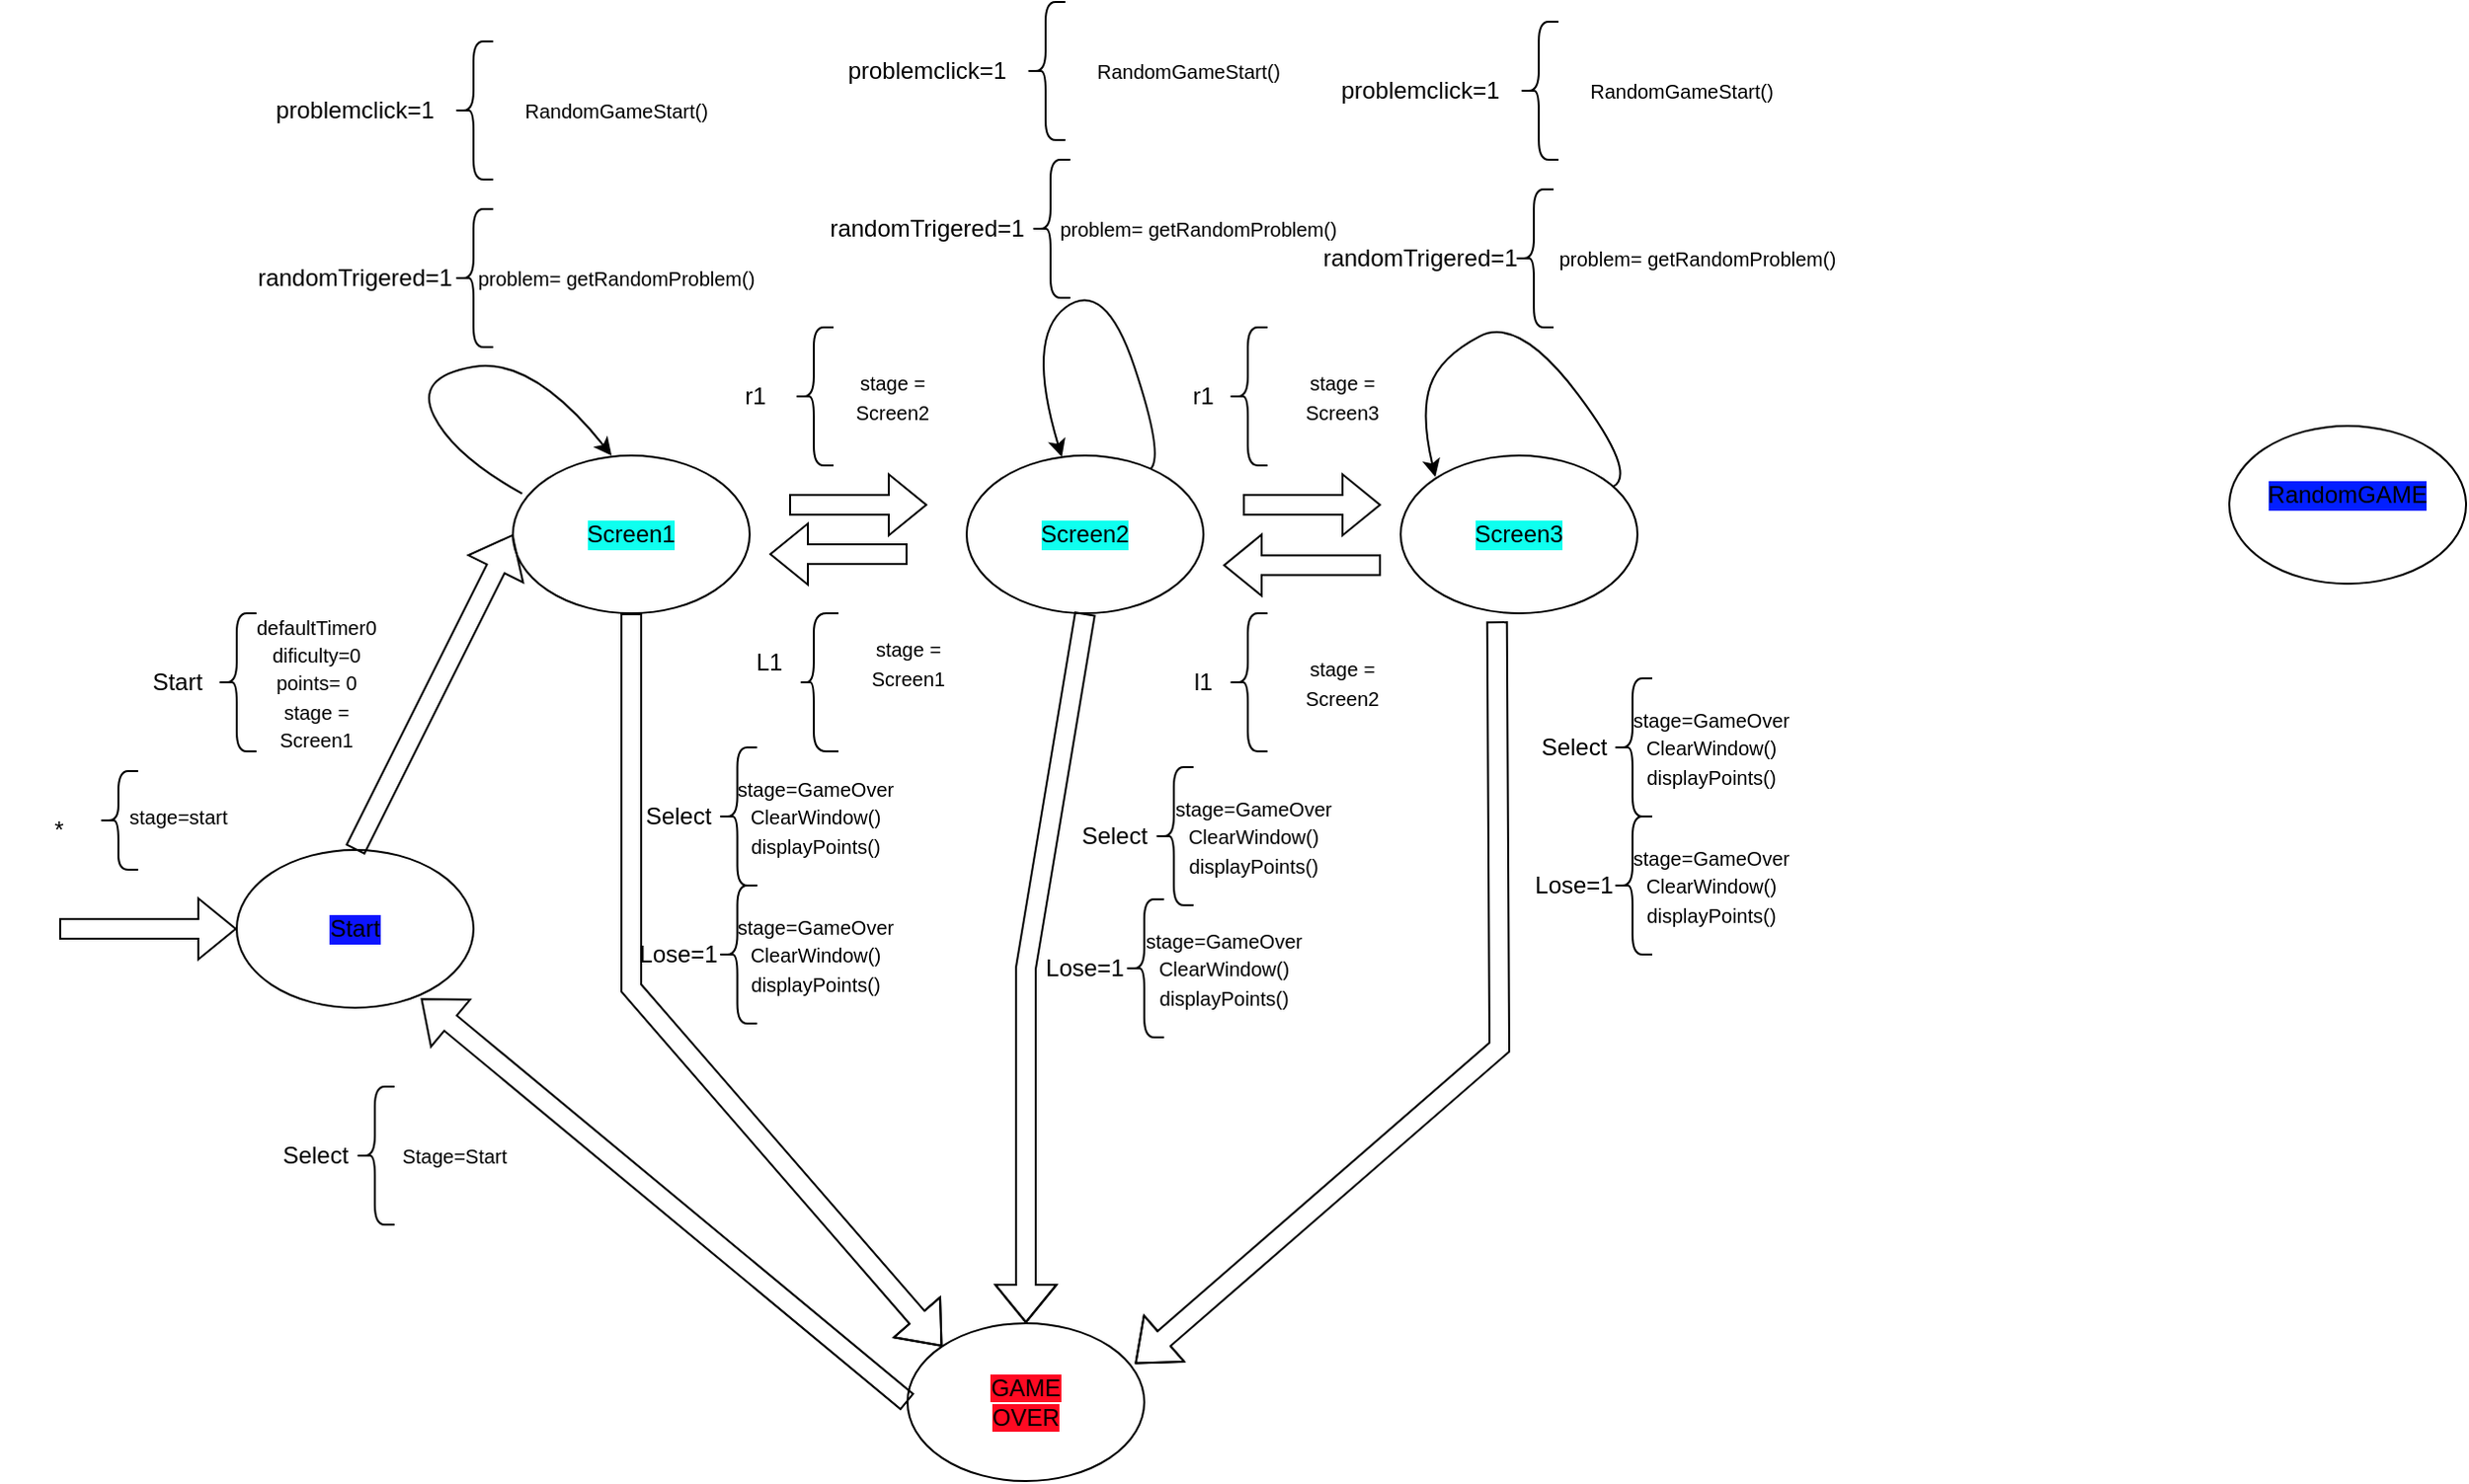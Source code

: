 <mxfile version="26.1.3">
  <diagram name="Page-1" id="00MUMhh6G_l6hy0S-XLZ">
    <mxGraphModel dx="1960" dy="2148" grid="1" gridSize="10" guides="1" tooltips="1" connect="1" arrows="1" fold="1" page="1" pageScale="1" pageWidth="850" pageHeight="1100" math="0" shadow="0">
      <root>
        <mxCell id="0" />
        <mxCell id="1" parent="0" />
        <mxCell id="oonZ4Qquk47ODJXB14Qx-2" value="" style="ellipse;whiteSpace=wrap;html=1;" vertex="1" parent="1">
          <mxGeometry x="270" y="210" width="120" height="80" as="geometry" />
        </mxCell>
        <mxCell id="oonZ4Qquk47ODJXB14Qx-3" value="" style="ellipse;whiteSpace=wrap;html=1;" vertex="1" parent="1">
          <mxGeometry x="470" y="650" width="120" height="80" as="geometry" />
        </mxCell>
        <mxCell id="oonZ4Qquk47ODJXB14Qx-4" value="" style="ellipse;whiteSpace=wrap;html=1;" vertex="1" parent="1">
          <mxGeometry x="500" y="210" width="120" height="80" as="geometry" />
        </mxCell>
        <mxCell id="oonZ4Qquk47ODJXB14Qx-5" value="" style="ellipse;whiteSpace=wrap;html=1;" vertex="1" parent="1">
          <mxGeometry x="720" y="210" width="120" height="80" as="geometry" />
        </mxCell>
        <mxCell id="oonZ4Qquk47ODJXB14Qx-6" value="" style="shape=flexArrow;endArrow=classic;html=1;rounded=0;" edge="1" parent="1">
          <mxGeometry width="50" height="50" relative="1" as="geometry">
            <mxPoint x="410" y="235" as="sourcePoint" />
            <mxPoint x="480" y="235" as="targetPoint" />
          </mxGeometry>
        </mxCell>
        <mxCell id="oonZ4Qquk47ODJXB14Qx-7" value="" style="shape=flexArrow;endArrow=classic;html=1;rounded=0;" edge="1" parent="1">
          <mxGeometry width="50" height="50" relative="1" as="geometry">
            <mxPoint x="640" y="235" as="sourcePoint" />
            <mxPoint x="710" y="235" as="targetPoint" />
          </mxGeometry>
        </mxCell>
        <mxCell id="oonZ4Qquk47ODJXB14Qx-9" value="" style="shape=flexArrow;endArrow=classic;html=1;rounded=0;entryX=0;entryY=0;entryDx=0;entryDy=0;exitX=0.5;exitY=1;exitDx=0;exitDy=0;" edge="1" parent="1" source="oonZ4Qquk47ODJXB14Qx-2" target="oonZ4Qquk47ODJXB14Qx-3">
          <mxGeometry width="50" height="50" relative="1" as="geometry">
            <mxPoint x="400" y="450" as="sourcePoint" />
            <mxPoint x="450" y="400" as="targetPoint" />
            <Array as="points">
              <mxPoint x="330" y="480" />
            </Array>
          </mxGeometry>
        </mxCell>
        <mxCell id="oonZ4Qquk47ODJXB14Qx-10" value="" style="shape=flexArrow;endArrow=classic;html=1;rounded=0;exitX=0.5;exitY=1;exitDx=0;exitDy=0;" edge="1" parent="1" source="oonZ4Qquk47ODJXB14Qx-4" target="oonZ4Qquk47ODJXB14Qx-3">
          <mxGeometry width="50" height="50" relative="1" as="geometry">
            <mxPoint x="495" y="440" as="sourcePoint" />
            <mxPoint x="565" y="440" as="targetPoint" />
            <Array as="points">
              <mxPoint x="530" y="470" />
            </Array>
          </mxGeometry>
        </mxCell>
        <mxCell id="oonZ4Qquk47ODJXB14Qx-11" value="" style="shape=flexArrow;endArrow=classic;html=1;rounded=0;entryX=0.961;entryY=0.257;entryDx=0;entryDy=0;entryPerimeter=0;exitX=0.407;exitY=1.051;exitDx=0;exitDy=0;exitPerimeter=0;" edge="1" parent="1" source="oonZ4Qquk47ODJXB14Qx-5" target="oonZ4Qquk47ODJXB14Qx-3">
          <mxGeometry width="50" height="50" relative="1" as="geometry">
            <mxPoint x="440" y="280" as="sourcePoint" />
            <mxPoint x="510" y="280" as="targetPoint" />
            <Array as="points">
              <mxPoint x="770" y="510" />
            </Array>
          </mxGeometry>
        </mxCell>
        <mxCell id="oonZ4Qquk47ODJXB14Qx-12" value="&lt;span data-darkreader-inline-bgcolor=&quot;&quot; style=&quot;background-color: rgb(255, 10, 34); --darkreader-inline-bgcolor: var(--darkreader-background-ff889d, #800017);&quot;&gt;GAME OVER&lt;/span&gt;" style="text;html=1;align=center;verticalAlign=middle;whiteSpace=wrap;rounded=0;labelBackgroundColor=default;" vertex="1" parent="1">
          <mxGeometry x="500" y="675" width="60" height="30" as="geometry" />
        </mxCell>
        <mxCell id="oonZ4Qquk47ODJXB14Qx-17" value="Screen1" style="text;html=1;align=center;verticalAlign=middle;whiteSpace=wrap;rounded=0;labelBackgroundColor=#0FFFEF;" vertex="1" parent="1">
          <mxGeometry x="300" y="235" width="60" height="30" as="geometry" />
        </mxCell>
        <mxCell id="oonZ4Qquk47ODJXB14Qx-18" value="&lt;div&gt;Screen2&lt;/div&gt;" style="text;html=1;align=center;verticalAlign=middle;whiteSpace=wrap;rounded=0;labelBackgroundColor=#0FFFEF;" vertex="1" parent="1">
          <mxGeometry x="530" y="235" width="60" height="30" as="geometry" />
        </mxCell>
        <mxCell id="oonZ4Qquk47ODJXB14Qx-19" value="Screen3" style="text;html=1;align=center;verticalAlign=middle;whiteSpace=wrap;rounded=0;labelBackgroundColor=#0FFFEF;" vertex="1" parent="1">
          <mxGeometry x="750" y="235" width="60" height="30" as="geometry" />
        </mxCell>
        <mxCell id="oonZ4Qquk47ODJXB14Qx-21" value="" style="ellipse;whiteSpace=wrap;html=1;" vertex="1" parent="1">
          <mxGeometry x="130" y="410" width="120" height="80" as="geometry" />
        </mxCell>
        <mxCell id="oonZ4Qquk47ODJXB14Qx-23" value="" style="shape=flexArrow;endArrow=classic;html=1;rounded=0;entryX=0.778;entryY=0.942;entryDx=0;entryDy=0;entryPerimeter=0;exitX=0;exitY=0.5;exitDx=0;exitDy=0;" edge="1" parent="1" source="oonZ4Qquk47ODJXB14Qx-3" target="oonZ4Qquk47ODJXB14Qx-21">
          <mxGeometry width="50" height="50" relative="1" as="geometry">
            <mxPoint x="420" y="470" as="sourcePoint" />
            <mxPoint x="470" y="420" as="targetPoint" />
          </mxGeometry>
        </mxCell>
        <mxCell id="oonZ4Qquk47ODJXB14Qx-24" value="" style="shape=flexArrow;endArrow=classic;html=1;rounded=0;entryX=0;entryY=0.5;entryDx=0;entryDy=0;exitX=0.5;exitY=0;exitDx=0;exitDy=0;" edge="1" parent="1" source="oonZ4Qquk47ODJXB14Qx-21" target="oonZ4Qquk47ODJXB14Qx-2">
          <mxGeometry width="50" height="50" relative="1" as="geometry">
            <mxPoint x="420" y="470" as="sourcePoint" />
            <mxPoint x="470" y="420" as="targetPoint" />
          </mxGeometry>
        </mxCell>
        <mxCell id="oonZ4Qquk47ODJXB14Qx-25" value="" style="shape=curlyBracket;whiteSpace=wrap;html=1;rounded=1;labelPosition=left;verticalLabelPosition=middle;align=right;verticalAlign=middle;" vertex="1" parent="1">
          <mxGeometry x="60" y="370" width="20" height="50" as="geometry" />
        </mxCell>
        <mxCell id="oonZ4Qquk47ODJXB14Qx-27" value="" style="shape=flexArrow;endArrow=classic;html=1;rounded=0;entryX=0;entryY=0.5;entryDx=0;entryDy=0;" edge="1" parent="1" target="oonZ4Qquk47ODJXB14Qx-21">
          <mxGeometry width="50" height="50" relative="1" as="geometry">
            <mxPoint x="40" y="450" as="sourcePoint" />
            <mxPoint x="110" y="410" as="targetPoint" />
          </mxGeometry>
        </mxCell>
        <mxCell id="oonZ4Qquk47ODJXB14Qx-29" value="*" style="text;html=1;align=center;verticalAlign=middle;whiteSpace=wrap;rounded=0;" vertex="1" parent="1">
          <mxGeometry x="10" y="380" width="60" height="40" as="geometry" />
        </mxCell>
        <mxCell id="oonZ4Qquk47ODJXB14Qx-31" value="" style="shape=curlyBracket;whiteSpace=wrap;html=1;rounded=1;labelPosition=left;verticalLabelPosition=middle;align=right;verticalAlign=middle;" vertex="1" parent="1">
          <mxGeometry x="120" y="290" width="20" height="70" as="geometry" />
        </mxCell>
        <mxCell id="oonZ4Qquk47ODJXB14Qx-32" value="Start" style="text;html=1;align=center;verticalAlign=middle;whiteSpace=wrap;rounded=0;rotation=0;" vertex="1" parent="1">
          <mxGeometry x="70" y="310" width="60" height="30" as="geometry" />
        </mxCell>
        <mxCell id="oonZ4Qquk47ODJXB14Qx-33" value="&amp;nbsp;" style="text;whiteSpace=wrap;html=1;" vertex="1" parent="1">
          <mxGeometry x="140" y="160" width="40" height="40" as="geometry" />
        </mxCell>
        <mxCell id="oonZ4Qquk47ODJXB14Qx-34" value="&lt;div&gt;&lt;font size=&quot;1&quot;&gt;defaultTimer0&lt;/font&gt;&lt;/div&gt;&lt;div&gt;&lt;font size=&quot;1&quot;&gt;dificulty=0&lt;/font&gt;&lt;/div&gt;&lt;div&gt;&lt;font size=&quot;1&quot;&gt;points= 0&lt;/font&gt;&lt;/div&gt;&lt;div&gt;&lt;font size=&quot;1&quot;&gt;stage = Screen1&lt;/font&gt;&lt;/div&gt;" style="text;html=1;align=center;verticalAlign=middle;whiteSpace=wrap;rounded=0;" vertex="1" parent="1">
          <mxGeometry x="132.5" y="300" width="75" height="50" as="geometry" />
        </mxCell>
        <mxCell id="oonZ4Qquk47ODJXB14Qx-38" value="&lt;font size=&quot;1&quot;&gt;stage=start&lt;/font&gt;" style="text;html=1;align=center;verticalAlign=middle;resizable=0;points=[];autosize=1;strokeColor=none;fillColor=none;" vertex="1" parent="1">
          <mxGeometry x="65" y="378" width="70" height="30" as="geometry" />
        </mxCell>
        <mxCell id="oonZ4Qquk47ODJXB14Qx-39" value="Start" style="text;html=1;align=center;verticalAlign=middle;whiteSpace=wrap;rounded=0;labelBackgroundColor=#0C14FF;" vertex="1" parent="1">
          <mxGeometry x="160" y="435" width="60" height="30" as="geometry" />
        </mxCell>
        <mxCell id="oonZ4Qquk47ODJXB14Qx-42" value="" style="shape=flexArrow;endArrow=classic;html=1;rounded=0;" edge="1" parent="1">
          <mxGeometry width="50" height="50" relative="1" as="geometry">
            <mxPoint x="470" y="260" as="sourcePoint" />
            <mxPoint x="400" y="260" as="targetPoint" />
          </mxGeometry>
        </mxCell>
        <mxCell id="oonZ4Qquk47ODJXB14Qx-43" value="" style="shape=flexArrow;endArrow=classic;html=1;rounded=0;" edge="1" parent="1">
          <mxGeometry width="50" height="50" relative="1" as="geometry">
            <mxPoint x="710" y="265.59" as="sourcePoint" />
            <mxPoint x="630" y="265.59" as="targetPoint" />
          </mxGeometry>
        </mxCell>
        <mxCell id="oonZ4Qquk47ODJXB14Qx-45" value="" style="shape=curlyBracket;whiteSpace=wrap;html=1;rounded=1;labelPosition=left;verticalLabelPosition=middle;align=right;verticalAlign=middle;" vertex="1" parent="1">
          <mxGeometry x="412.5" y="145" width="20" height="70" as="geometry" />
        </mxCell>
        <mxCell id="oonZ4Qquk47ODJXB14Qx-46" value="r1" style="text;html=1;align=center;verticalAlign=middle;whiteSpace=wrap;rounded=0;rotation=0;" vertex="1" parent="1">
          <mxGeometry x="362.5" y="165" width="60" height="30" as="geometry" />
        </mxCell>
        <mxCell id="oonZ4Qquk47ODJXB14Qx-47" value="&lt;div&gt;&lt;font size=&quot;1&quot;&gt;stage = Screen2&lt;/font&gt;&lt;/div&gt;" style="text;html=1;align=center;verticalAlign=middle;whiteSpace=wrap;rounded=0;" vertex="1" parent="1">
          <mxGeometry x="425" y="155" width="75" height="50" as="geometry" />
        </mxCell>
        <mxCell id="oonZ4Qquk47ODJXB14Qx-48" value="r1" style="text;html=1;align=center;verticalAlign=middle;whiteSpace=wrap;rounded=0;rotation=0;" vertex="1" parent="1">
          <mxGeometry x="590" y="165" width="60" height="30" as="geometry" />
        </mxCell>
        <mxCell id="oonZ4Qquk47ODJXB14Qx-49" value="&lt;div&gt;&lt;font size=&quot;1&quot;&gt;stage = Screen3&lt;/font&gt;&lt;/div&gt;" style="text;html=1;align=center;verticalAlign=middle;whiteSpace=wrap;rounded=0;" vertex="1" parent="1">
          <mxGeometry x="652.5" y="155" width="75" height="50" as="geometry" />
        </mxCell>
        <mxCell id="oonZ4Qquk47ODJXB14Qx-50" value="" style="shape=curlyBracket;whiteSpace=wrap;html=1;rounded=1;labelPosition=left;verticalLabelPosition=middle;align=right;verticalAlign=middle;" vertex="1" parent="1">
          <mxGeometry x="632.5" y="145" width="20" height="70" as="geometry" />
        </mxCell>
        <mxCell id="oonZ4Qquk47ODJXB14Qx-51" value="L1" style="text;html=1;align=center;verticalAlign=middle;whiteSpace=wrap;rounded=0;rotation=0;" vertex="1" parent="1">
          <mxGeometry x="370" y="300" width="60" height="30" as="geometry" />
        </mxCell>
        <mxCell id="oonZ4Qquk47ODJXB14Qx-52" value="&lt;div&gt;&lt;font size=&quot;1&quot;&gt;stage = Screen1&lt;/font&gt;&lt;/div&gt;" style="text;html=1;align=center;verticalAlign=middle;whiteSpace=wrap;rounded=0;" vertex="1" parent="1">
          <mxGeometry x="432.5" y="290" width="75" height="50" as="geometry" />
        </mxCell>
        <mxCell id="oonZ4Qquk47ODJXB14Qx-53" value="" style="shape=curlyBracket;whiteSpace=wrap;html=1;rounded=1;labelPosition=left;verticalLabelPosition=middle;align=right;verticalAlign=middle;size=0.375;" vertex="1" parent="1">
          <mxGeometry x="415" y="290" width="20" height="70" as="geometry" />
        </mxCell>
        <mxCell id="oonZ4Qquk47ODJXB14Qx-55" value="l1" style="text;html=1;align=center;verticalAlign=middle;whiteSpace=wrap;rounded=0;rotation=0;" vertex="1" parent="1">
          <mxGeometry x="590" y="310" width="60" height="30" as="geometry" />
        </mxCell>
        <mxCell id="oonZ4Qquk47ODJXB14Qx-56" value="&lt;div&gt;&lt;font size=&quot;1&quot;&gt;stage = Screen2&lt;/font&gt;&lt;/div&gt;" style="text;html=1;align=center;verticalAlign=middle;whiteSpace=wrap;rounded=0;" vertex="1" parent="1">
          <mxGeometry x="652.5" y="300" width="75" height="50" as="geometry" />
        </mxCell>
        <mxCell id="oonZ4Qquk47ODJXB14Qx-57" value="" style="shape=curlyBracket;whiteSpace=wrap;html=1;rounded=1;labelPosition=left;verticalLabelPosition=middle;align=right;verticalAlign=middle;" vertex="1" parent="1">
          <mxGeometry x="632.5" y="290" width="20" height="70" as="geometry" />
        </mxCell>
        <mxCell id="oonZ4Qquk47ODJXB14Qx-59" value="" style="curved=1;endArrow=classic;html=1;rounded=0;" edge="1" parent="1" source="oonZ4Qquk47ODJXB14Qx-4" target="oonZ4Qquk47ODJXB14Qx-4">
          <mxGeometry width="50" height="50" relative="1" as="geometry">
            <mxPoint x="530" y="200" as="sourcePoint" />
            <mxPoint x="580" y="150" as="targetPoint" />
            <Array as="points">
              <mxPoint x="600" y="210" />
              <mxPoint x="570" y="120" />
              <mxPoint x="530" y="150" />
            </Array>
          </mxGeometry>
        </mxCell>
        <mxCell id="oonZ4Qquk47ODJXB14Qx-60" value="" style="curved=1;endArrow=classic;html=1;rounded=0;exitX=0.039;exitY=0.242;exitDx=0;exitDy=0;exitPerimeter=0;entryX=0.417;entryY=0;entryDx=0;entryDy=0;entryPerimeter=0;" edge="1" parent="1" source="oonZ4Qquk47ODJXB14Qx-2" target="oonZ4Qquk47ODJXB14Qx-2">
          <mxGeometry width="50" height="50" relative="1" as="geometry">
            <mxPoint x="220" y="220" as="sourcePoint" />
            <mxPoint x="270" y="170" as="targetPoint" />
            <Array as="points">
              <mxPoint x="240" y="210" />
              <mxPoint x="220" y="170" />
              <mxPoint x="280" y="160" />
            </Array>
          </mxGeometry>
        </mxCell>
        <mxCell id="oonZ4Qquk47ODJXB14Qx-61" value="" style="curved=1;endArrow=classic;html=1;rounded=0;entryX=0;entryY=0;entryDx=0;entryDy=0;" edge="1" parent="1" source="oonZ4Qquk47ODJXB14Qx-5">
          <mxGeometry width="50" height="50" relative="1" as="geometry">
            <mxPoint x="790" y="219.14" as="sourcePoint" />
            <mxPoint x="737.574" y="220.856" as="targetPoint" />
            <Array as="points">
              <mxPoint x="840" y="219.14" />
              <mxPoint x="780" y="139.14" />
              <mxPoint x="740" y="160" />
              <mxPoint x="730" y="189.14" />
            </Array>
          </mxGeometry>
        </mxCell>
        <mxCell id="oonZ4Qquk47ODJXB14Qx-63" value="" style="shape=curlyBracket;whiteSpace=wrap;html=1;rounded=1;labelPosition=left;verticalLabelPosition=middle;align=right;verticalAlign=middle;" vertex="1" parent="1">
          <mxGeometry x="240" y="85" width="20" height="70" as="geometry" />
        </mxCell>
        <mxCell id="oonZ4Qquk47ODJXB14Qx-66" value="" style="shape=curlyBracket;whiteSpace=wrap;html=1;rounded=1;labelPosition=left;verticalLabelPosition=middle;align=right;verticalAlign=middle;" vertex="1" parent="1">
          <mxGeometry x="532.5" y="60" width="20" height="70" as="geometry" />
        </mxCell>
        <mxCell id="oonZ4Qquk47ODJXB14Qx-67" value="randomTrigered=1" style="text;html=1;align=center;verticalAlign=middle;whiteSpace=wrap;rounded=0;rotation=0;" vertex="1" parent="1">
          <mxGeometry x="450" y="80" width="60" height="30" as="geometry" />
        </mxCell>
        <mxCell id="oonZ4Qquk47ODJXB14Qx-68" value="&lt;font size=&quot;1&quot;&gt;problem= getRandomProblem()&lt;/font&gt;" style="text;html=1;align=center;verticalAlign=middle;whiteSpace=wrap;rounded=0;" vertex="1" parent="1">
          <mxGeometry x="545" y="70" width="145" height="50" as="geometry" />
        </mxCell>
        <mxCell id="oonZ4Qquk47ODJXB14Qx-69" value="" style="shape=curlyBracket;whiteSpace=wrap;html=1;rounded=1;labelPosition=left;verticalLabelPosition=middle;align=right;verticalAlign=middle;" vertex="1" parent="1">
          <mxGeometry x="777.5" y="75" width="20" height="70" as="geometry" />
        </mxCell>
        <mxCell id="oonZ4Qquk47ODJXB14Qx-72" value="randomTrigered=1" style="text;html=1;align=center;verticalAlign=middle;whiteSpace=wrap;rounded=0;rotation=0;" vertex="1" parent="1">
          <mxGeometry x="160" y="105" width="60" height="30" as="geometry" />
        </mxCell>
        <mxCell id="oonZ4Qquk47ODJXB14Qx-73" value="randomTrigered=1" style="text;html=1;align=center;verticalAlign=middle;whiteSpace=wrap;rounded=0;rotation=0;" vertex="1" parent="1">
          <mxGeometry x="700" y="95" width="60" height="30" as="geometry" />
        </mxCell>
        <mxCell id="oonZ4Qquk47ODJXB14Qx-74" value="&lt;font size=&quot;1&quot;&gt;problem= getRandomProblem()&lt;/font&gt;" style="text;html=1;align=center;verticalAlign=middle;whiteSpace=wrap;rounded=0;" vertex="1" parent="1">
          <mxGeometry x="250" y="95" width="145" height="50" as="geometry" />
        </mxCell>
        <mxCell id="oonZ4Qquk47ODJXB14Qx-75" value="&lt;font size=&quot;1&quot;&gt;problem= getRandomProblem()&lt;/font&gt;" style="text;html=1;align=center;verticalAlign=middle;whiteSpace=wrap;rounded=0;" vertex="1" parent="1">
          <mxGeometry x="797.5" y="85" width="145" height="50" as="geometry" />
        </mxCell>
        <mxCell id="oonZ4Qquk47ODJXB14Qx-76" value="" style="shape=curlyBracket;whiteSpace=wrap;html=1;rounded=1;labelPosition=left;verticalLabelPosition=middle;align=right;verticalAlign=middle;" vertex="1" parent="1">
          <mxGeometry x="190" y="530" width="20" height="70" as="geometry" />
        </mxCell>
        <mxCell id="oonZ4Qquk47ODJXB14Qx-77" value="Select" style="text;html=1;align=center;verticalAlign=middle;whiteSpace=wrap;rounded=0;rotation=0;" vertex="1" parent="1">
          <mxGeometry x="140" y="550" width="60" height="30" as="geometry" />
        </mxCell>
        <mxCell id="oonZ4Qquk47ODJXB14Qx-78" value="&lt;font size=&quot;1&quot;&gt;Stage=Start&lt;/font&gt;" style="text;html=1;align=center;verticalAlign=middle;whiteSpace=wrap;rounded=0;" vertex="1" parent="1">
          <mxGeometry x="202.5" y="540" width="75" height="50" as="geometry" />
        </mxCell>
        <mxCell id="oonZ4Qquk47ODJXB14Qx-82" value="" style="shape=curlyBracket;whiteSpace=wrap;html=1;rounded=1;labelPosition=left;verticalLabelPosition=middle;align=right;verticalAlign=middle;" vertex="1" parent="1">
          <mxGeometry x="373.75" y="358" width="20" height="70" as="geometry" />
        </mxCell>
        <mxCell id="oonZ4Qquk47ODJXB14Qx-83" value="Select" style="text;html=1;align=center;verticalAlign=middle;whiteSpace=wrap;rounded=0;rotation=0;" vertex="1" parent="1">
          <mxGeometry x="323.75" y="378" width="60" height="30" as="geometry" />
        </mxCell>
        <mxCell id="oonZ4Qquk47ODJXB14Qx-84" value="&lt;div&gt;&lt;font size=&quot;1&quot;&gt;stage=GameOver&lt;br&gt;&lt;/font&gt;&lt;/div&gt;&lt;div&gt;&lt;font size=&quot;1&quot;&gt;ClearWindow()&lt;/font&gt;&lt;/div&gt;&lt;font size=&quot;1&quot;&gt;displayPoints()&lt;/font&gt;" style="text;html=1;align=center;verticalAlign=middle;whiteSpace=wrap;rounded=0;" vertex="1" parent="1">
          <mxGeometry x="386.25" y="368" width="75" height="50" as="geometry" />
        </mxCell>
        <mxCell id="oonZ4Qquk47ODJXB14Qx-85" value="" style="shape=curlyBracket;whiteSpace=wrap;html=1;rounded=1;labelPosition=left;verticalLabelPosition=middle;align=right;verticalAlign=middle;" vertex="1" parent="1">
          <mxGeometry x="373.75" y="428" width="20" height="70" as="geometry" />
        </mxCell>
        <mxCell id="oonZ4Qquk47ODJXB14Qx-86" value="Lose=1" style="text;html=1;align=center;verticalAlign=middle;whiteSpace=wrap;rounded=0;rotation=0;" vertex="1" parent="1">
          <mxGeometry x="323.75" y="448" width="60" height="30" as="geometry" />
        </mxCell>
        <mxCell id="oonZ4Qquk47ODJXB14Qx-87" value="&lt;div&gt;&lt;font size=&quot;1&quot;&gt;stage=GameOver&lt;/font&gt;&lt;div&gt;&lt;font size=&quot;1&quot;&gt;ClearWindow()&lt;/font&gt;&lt;/div&gt;&lt;font size=&quot;1&quot;&gt;displayPoints()&lt;/font&gt;&lt;/div&gt;" style="text;html=1;align=center;verticalAlign=middle;whiteSpace=wrap;rounded=0;" vertex="1" parent="1">
          <mxGeometry x="386.25" y="438" width="75" height="50" as="geometry" />
        </mxCell>
        <mxCell id="oonZ4Qquk47ODJXB14Qx-91" value="" style="shape=curlyBracket;whiteSpace=wrap;html=1;rounded=1;labelPosition=left;verticalLabelPosition=middle;align=right;verticalAlign=middle;" vertex="1" parent="1">
          <mxGeometry x="595" y="368" width="20" height="70" as="geometry" />
        </mxCell>
        <mxCell id="oonZ4Qquk47ODJXB14Qx-92" value="Select" style="text;html=1;align=center;verticalAlign=middle;whiteSpace=wrap;rounded=0;rotation=0;" vertex="1" parent="1">
          <mxGeometry x="545" y="388" width="60" height="30" as="geometry" />
        </mxCell>
        <mxCell id="oonZ4Qquk47ODJXB14Qx-93" value="&lt;div&gt;&lt;font size=&quot;1&quot;&gt;stage=GameOver&lt;/font&gt;&lt;div&gt;&lt;font size=&quot;1&quot;&gt;ClearWindow()&lt;/font&gt;&lt;/div&gt;&lt;font size=&quot;1&quot;&gt;displayPoints()&lt;/font&gt;&lt;/div&gt;" style="text;html=1;align=center;verticalAlign=middle;whiteSpace=wrap;rounded=0;" vertex="1" parent="1">
          <mxGeometry x="607.5" y="378" width="75" height="50" as="geometry" />
        </mxCell>
        <mxCell id="oonZ4Qquk47ODJXB14Qx-94" value="" style="shape=curlyBracket;whiteSpace=wrap;html=1;rounded=1;labelPosition=left;verticalLabelPosition=middle;align=right;verticalAlign=middle;" vertex="1" parent="1">
          <mxGeometry x="580" y="435" width="20" height="70" as="geometry" />
        </mxCell>
        <mxCell id="oonZ4Qquk47ODJXB14Qx-95" value="Lose=1" style="text;html=1;align=center;verticalAlign=middle;whiteSpace=wrap;rounded=0;rotation=0;" vertex="1" parent="1">
          <mxGeometry x="530" y="455" width="60" height="30" as="geometry" />
        </mxCell>
        <mxCell id="oonZ4Qquk47ODJXB14Qx-96" value="&lt;div&gt;&lt;font size=&quot;1&quot;&gt;stage=GameOver&lt;/font&gt;&lt;div&gt;&lt;font size=&quot;1&quot;&gt;ClearWindow()&lt;/font&gt;&lt;/div&gt;&lt;font size=&quot;1&quot;&gt;displayPoints()&lt;/font&gt;&lt;/div&gt;" style="text;html=1;align=center;verticalAlign=middle;whiteSpace=wrap;rounded=0;" vertex="1" parent="1">
          <mxGeometry x="592.5" y="445" width="75" height="50" as="geometry" />
        </mxCell>
        <mxCell id="oonZ4Qquk47ODJXB14Qx-97" value="" style="shape=curlyBracket;whiteSpace=wrap;html=1;rounded=1;labelPosition=left;verticalLabelPosition=middle;align=right;verticalAlign=middle;" vertex="1" parent="1">
          <mxGeometry x="827.5" y="323" width="20" height="70" as="geometry" />
        </mxCell>
        <mxCell id="oonZ4Qquk47ODJXB14Qx-98" value="Select" style="text;html=1;align=center;verticalAlign=middle;whiteSpace=wrap;rounded=0;rotation=0;" vertex="1" parent="1">
          <mxGeometry x="777.5" y="343" width="60" height="30" as="geometry" />
        </mxCell>
        <mxCell id="oonZ4Qquk47ODJXB14Qx-99" value="&lt;div&gt;&lt;font size=&quot;1&quot;&gt;stage=GameOver&lt;br&gt;&lt;/font&gt;&lt;/div&gt;&lt;div&gt;&lt;font size=&quot;1&quot;&gt;ClearWindow()&lt;/font&gt;&lt;/div&gt;&lt;font size=&quot;1&quot;&gt;displayPoints()&lt;/font&gt;" style="text;html=1;align=center;verticalAlign=middle;whiteSpace=wrap;rounded=0;" vertex="1" parent="1">
          <mxGeometry x="840" y="333" width="75" height="50" as="geometry" />
        </mxCell>
        <mxCell id="oonZ4Qquk47ODJXB14Qx-100" value="" style="shape=curlyBracket;whiteSpace=wrap;html=1;rounded=1;labelPosition=left;verticalLabelPosition=middle;align=right;verticalAlign=middle;" vertex="1" parent="1">
          <mxGeometry x="827.5" y="393" width="20" height="70" as="geometry" />
        </mxCell>
        <mxCell id="oonZ4Qquk47ODJXB14Qx-101" value="Lose=1" style="text;html=1;align=center;verticalAlign=middle;whiteSpace=wrap;rounded=0;rotation=0;" vertex="1" parent="1">
          <mxGeometry x="777.5" y="413" width="60" height="30" as="geometry" />
        </mxCell>
        <mxCell id="oonZ4Qquk47ODJXB14Qx-102" value="&lt;div&gt;&lt;font size=&quot;1&quot;&gt;stage=GameOver&lt;/font&gt;&lt;div&gt;&lt;font size=&quot;1&quot;&gt;ClearWindow()&lt;/font&gt;&lt;/div&gt;&lt;font size=&quot;1&quot;&gt;displayPoints()&lt;/font&gt;&lt;/div&gt;" style="text;html=1;align=center;verticalAlign=middle;whiteSpace=wrap;rounded=0;" vertex="1" parent="1">
          <mxGeometry x="840" y="403" width="75" height="50" as="geometry" />
        </mxCell>
        <mxCell id="oonZ4Qquk47ODJXB14Qx-113" value="" style="shape=curlyBracket;whiteSpace=wrap;html=1;rounded=1;labelPosition=left;verticalLabelPosition=middle;align=right;verticalAlign=middle;" vertex="1" parent="1">
          <mxGeometry x="240" width="20" height="70" as="geometry" />
        </mxCell>
        <mxCell id="oonZ4Qquk47ODJXB14Qx-114" value="problemclick=1" style="text;html=1;align=center;verticalAlign=middle;whiteSpace=wrap;rounded=0;rotation=0;" vertex="1" parent="1">
          <mxGeometry x="160" y="20" width="60" height="30" as="geometry" />
        </mxCell>
        <mxCell id="oonZ4Qquk47ODJXB14Qx-115" value="&lt;font size=&quot;1&quot;&gt;RandomGameStart()&lt;/font&gt;" style="text;html=1;align=center;verticalAlign=middle;whiteSpace=wrap;rounded=0;" vertex="1" parent="1">
          <mxGeometry x="250" y="10" width="145" height="50" as="geometry" />
        </mxCell>
        <mxCell id="oonZ4Qquk47ODJXB14Qx-116" value="" style="shape=curlyBracket;whiteSpace=wrap;html=1;rounded=1;labelPosition=left;verticalLabelPosition=middle;align=right;verticalAlign=middle;" vertex="1" parent="1">
          <mxGeometry x="530" y="-20" width="20" height="70" as="geometry" />
        </mxCell>
        <mxCell id="oonZ4Qquk47ODJXB14Qx-117" value="problemclick=1" style="text;html=1;align=center;verticalAlign=middle;whiteSpace=wrap;rounded=0;rotation=0;" vertex="1" parent="1">
          <mxGeometry x="450" width="60" height="30" as="geometry" />
        </mxCell>
        <mxCell id="oonZ4Qquk47ODJXB14Qx-118" value="&lt;font size=&quot;1&quot;&gt;RandomGameStart()&lt;/font&gt;" style="text;html=1;align=center;verticalAlign=middle;whiteSpace=wrap;rounded=0;" vertex="1" parent="1">
          <mxGeometry x="540" y="-10" width="145" height="50" as="geometry" />
        </mxCell>
        <mxCell id="oonZ4Qquk47ODJXB14Qx-119" value="" style="shape=curlyBracket;whiteSpace=wrap;html=1;rounded=1;labelPosition=left;verticalLabelPosition=middle;align=right;verticalAlign=middle;" vertex="1" parent="1">
          <mxGeometry x="780" y="-10" width="20" height="70" as="geometry" />
        </mxCell>
        <mxCell id="oonZ4Qquk47ODJXB14Qx-120" value="problemclick=1" style="text;html=1;align=center;verticalAlign=middle;whiteSpace=wrap;rounded=0;rotation=0;" vertex="1" parent="1">
          <mxGeometry x="700" y="10" width="60" height="30" as="geometry" />
        </mxCell>
        <mxCell id="oonZ4Qquk47ODJXB14Qx-121" value="&lt;font size=&quot;1&quot;&gt;RandomGameStart()&lt;/font&gt;" style="text;html=1;align=center;verticalAlign=middle;whiteSpace=wrap;rounded=0;" vertex="1" parent="1">
          <mxGeometry x="790" width="145" height="50" as="geometry" />
        </mxCell>
        <mxCell id="oonZ4Qquk47ODJXB14Qx-122" value="" style="ellipse;whiteSpace=wrap;html=1;" vertex="1" parent="1">
          <mxGeometry x="1140" y="195" width="120" height="80" as="geometry" />
        </mxCell>
        <mxCell id="oonZ4Qquk47ODJXB14Qx-123" value="RandomGAME" style="text;html=1;align=center;verticalAlign=middle;whiteSpace=wrap;rounded=0;labelBackgroundColor=#021FFF;" vertex="1" parent="1">
          <mxGeometry x="1170" y="215" width="60" height="30" as="geometry" />
        </mxCell>
      </root>
    </mxGraphModel>
  </diagram>
</mxfile>
